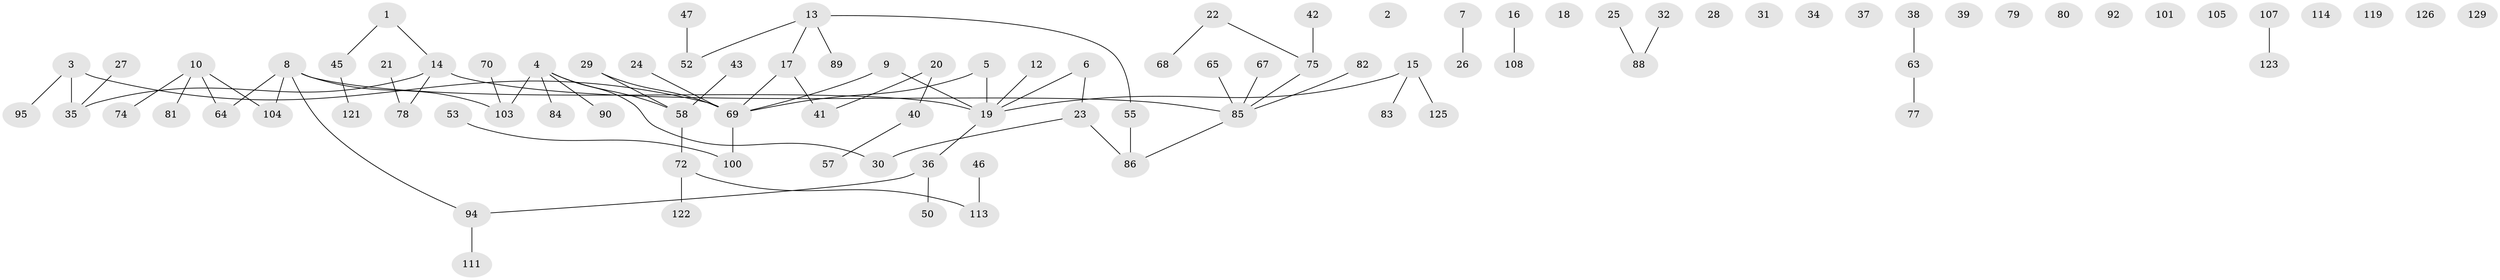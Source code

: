 // original degree distribution, {2: 0.31007751937984496, 0: 0.10852713178294573, 1: 0.3798449612403101, 5: 0.046511627906976744, 4: 0.06201550387596899, 3: 0.08527131782945736, 6: 0.007751937984496124}
// Generated by graph-tools (version 1.1) at 2025/41/03/06/25 10:41:20]
// undirected, 93 vertices, 78 edges
graph export_dot {
graph [start="1"]
  node [color=gray90,style=filled];
  1;
  2;
  3 [super="+73"];
  4 [super="+11"];
  5;
  6;
  7 [super="+51"];
  8 [super="+66"];
  9;
  10 [super="+61"];
  12;
  13 [super="+76"];
  14 [super="+115"];
  15 [super="+109"];
  16 [super="+71"];
  17 [super="+33"];
  18;
  19 [super="+124"];
  20 [super="+54"];
  21 [super="+48"];
  22;
  23 [super="+120"];
  24 [super="+60"];
  25;
  26;
  27 [super="+56"];
  28;
  29;
  30;
  31;
  32;
  34;
  35 [super="+49"];
  36 [super="+44"];
  37 [super="+117"];
  38;
  39;
  40;
  41 [super="+96"];
  42;
  43;
  45 [super="+112"];
  46 [super="+110"];
  47;
  50;
  52 [super="+59"];
  53 [super="+128"];
  55;
  57 [super="+62"];
  58 [super="+91"];
  63 [super="+87"];
  64;
  65;
  67;
  68;
  69 [super="+116"];
  70;
  72 [super="+98"];
  74;
  75 [super="+93"];
  77;
  78;
  79 [super="+118"];
  80;
  81;
  82;
  83;
  84;
  85 [super="+97"];
  86 [super="+106"];
  88 [super="+99"];
  89;
  90;
  92;
  94 [super="+102"];
  95;
  100;
  101;
  103 [super="+127"];
  104;
  105;
  107;
  108;
  111;
  113;
  114;
  119;
  121;
  122;
  123;
  125;
  126;
  129;
  1 -- 45;
  1 -- 14;
  3 -- 35;
  3 -- 69 [weight=2];
  3 -- 95;
  4 -- 30;
  4 -- 84;
  4 -- 90;
  4 -- 103;
  4 -- 58;
  5 -- 69;
  5 -- 19;
  6 -- 19;
  6 -- 23;
  7 -- 26;
  8 -- 64;
  8 -- 94;
  8 -- 103;
  8 -- 19;
  8 -- 104;
  9 -- 69;
  9 -- 19;
  10 -- 74;
  10 -- 81;
  10 -- 104;
  10 -- 64;
  12 -- 19;
  13 -- 89;
  13 -- 55;
  13 -- 52;
  13 -- 17;
  14 -- 85;
  14 -- 35;
  14 -- 78;
  15 -- 19;
  15 -- 125;
  15 -- 83;
  16 -- 108;
  17 -- 41;
  17 -- 69;
  19 -- 36;
  20 -- 41;
  20 -- 40;
  21 -- 78;
  22 -- 68;
  22 -- 75;
  23 -- 86;
  23 -- 30;
  24 -- 69;
  25 -- 88;
  27 -- 35;
  29 -- 58;
  29 -- 69;
  32 -- 88;
  36 -- 50;
  36 -- 94;
  38 -- 63;
  40 -- 57;
  42 -- 75;
  43 -- 58;
  45 -- 121;
  46 -- 113;
  47 -- 52;
  53 -- 100;
  55 -- 86;
  58 -- 72;
  63 -- 77;
  65 -- 85;
  67 -- 85;
  69 -- 100;
  70 -- 103;
  72 -- 113;
  72 -- 122;
  75 -- 85;
  82 -- 85;
  85 -- 86;
  94 -- 111;
  107 -- 123;
}
